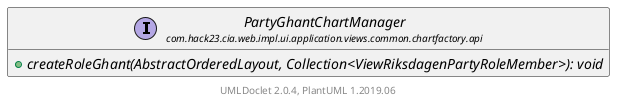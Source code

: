 @startuml
    set namespaceSeparator none
    hide empty fields
    hide empty methods

    interface "<size:14>PartyGhantChartManager\n<size:10>com.hack23.cia.web.impl.ui.application.views.common.chartfactory.api" as com.hack23.cia.web.impl.ui.application.views.common.chartfactory.api.PartyGhantChartManager [[PartyGhantChartManager.html]] {
        {abstract} +createRoleGhant(AbstractOrderedLayout, Collection<ViewRiksdagenPartyRoleMember>): void
    }

    center footer UMLDoclet 2.0.4, PlantUML 1.2019.06
@enduml
